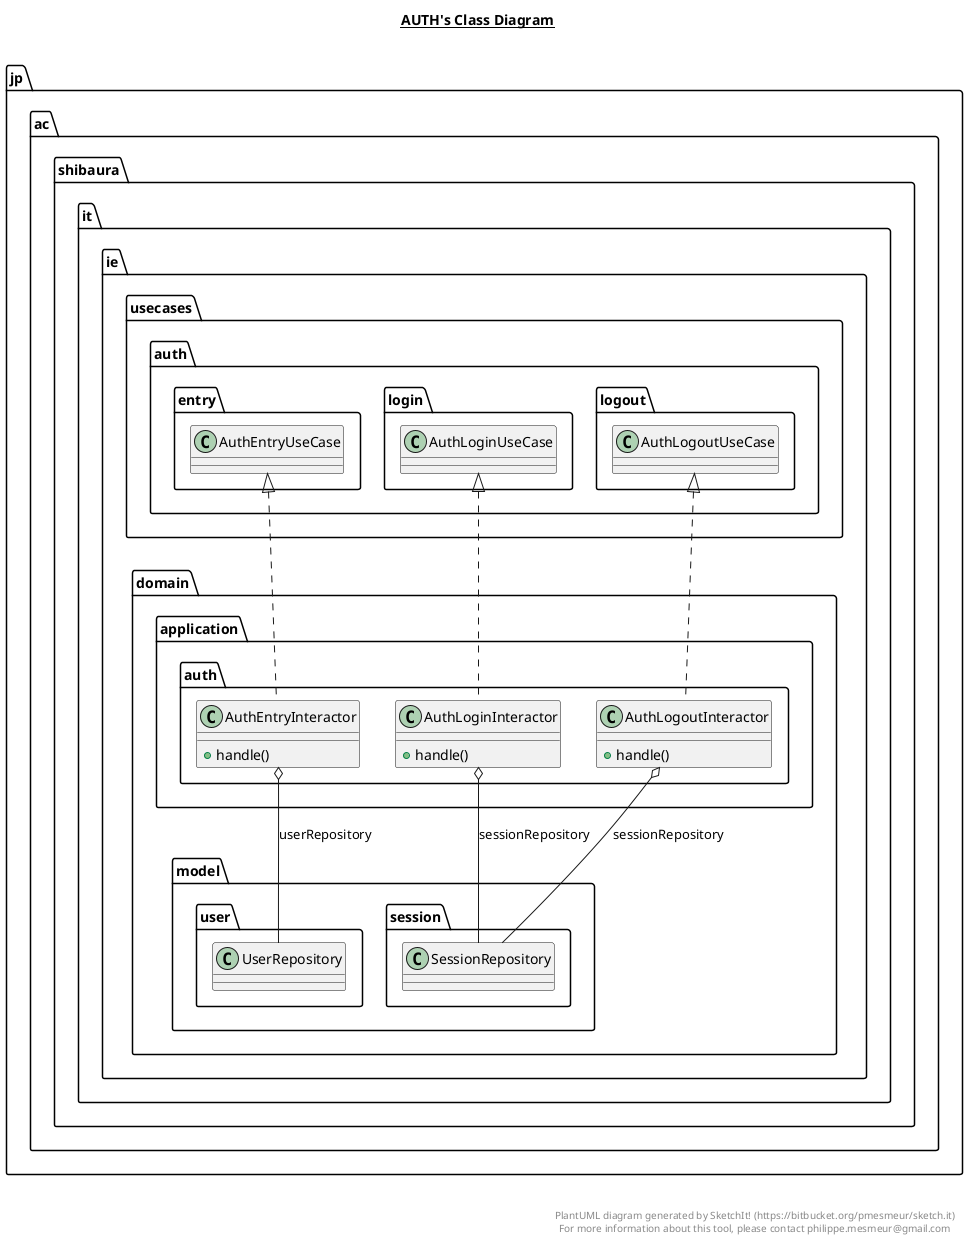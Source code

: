 @startuml

title __AUTH's Class Diagram__\n

  namespace jp.ac.shibaura.it.ie {
    namespace domain.application.auth {
      class jp.ac.shibaura.it.ie.domain.application.auth.AuthEntryInteractor {
          + handle()
      }
    }
  }
  

  namespace jp.ac.shibaura.it.ie {
    namespace domain.application.auth {
      class jp.ac.shibaura.it.ie.domain.application.auth.AuthLoginInteractor {
          + handle()
      }
    }
  }
  

  namespace jp.ac.shibaura.it.ie {
    namespace domain.application.auth {
      class jp.ac.shibaura.it.ie.domain.application.auth.AuthLogoutInteractor {
          + handle()
      }
    }
  }
  

  jp.ac.shibaura.it.ie.domain.application.auth.AuthEntryInteractor .up.|> jp.ac.shibaura.it.ie.usecases.auth.entry.AuthEntryUseCase
  jp.ac.shibaura.it.ie.domain.application.auth.AuthEntryInteractor o-- jp.ac.shibaura.it.ie.domain.model.user.UserRepository : userRepository
  jp.ac.shibaura.it.ie.domain.application.auth.AuthLoginInteractor .up.|> jp.ac.shibaura.it.ie.usecases.auth.login.AuthLoginUseCase
  jp.ac.shibaura.it.ie.domain.application.auth.AuthLoginInteractor o-- jp.ac.shibaura.it.ie.domain.model.session.SessionRepository : sessionRepository
  jp.ac.shibaura.it.ie.domain.application.auth.AuthLogoutInteractor .up.|> jp.ac.shibaura.it.ie.usecases.auth.logout.AuthLogoutUseCase
  jp.ac.shibaura.it.ie.domain.application.auth.AuthLogoutInteractor o-- jp.ac.shibaura.it.ie.domain.model.session.SessionRepository : sessionRepository


right footer


PlantUML diagram generated by SketchIt! (https://bitbucket.org/pmesmeur/sketch.it)
For more information about this tool, please contact philippe.mesmeur@gmail.com
endfooter

@enduml

